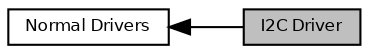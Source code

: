 digraph "I2C Driver"
{
  bgcolor="transparent";
  edge [fontname="Helvetica",fontsize="8",labelfontname="Helvetica",labelfontsize="8"];
  node [fontname="Helvetica",fontsize="8",shape=record];
  rankdir=LR;
  Node0 [label="I2C Driver",height=0.2,width=0.4,color="black", fillcolor="grey75", style="filled", fontcolor="black"];
  Node1 [label="Normal Drivers",height=0.2,width=0.4,color="black",URL="$group___h_a_l___n_o_r_m_a_l___d_r_i_v_e_r_s.html",tooltip="HAL Normal Drivers. "];
  Node1->Node0 [shape=plaintext, dir="back", style="solid"];
}
